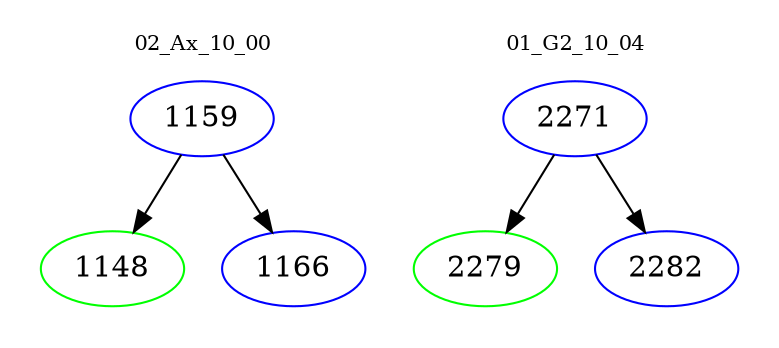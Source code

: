 digraph{
subgraph cluster_0 {
color = white
label = "02_Ax_10_00";
fontsize=10;
T0_1159 [label="1159", color="blue"]
T0_1159 -> T0_1148 [color="black"]
T0_1148 [label="1148", color="green"]
T0_1159 -> T0_1166 [color="black"]
T0_1166 [label="1166", color="blue"]
}
subgraph cluster_1 {
color = white
label = "01_G2_10_04";
fontsize=10;
T1_2271 [label="2271", color="blue"]
T1_2271 -> T1_2279 [color="black"]
T1_2279 [label="2279", color="green"]
T1_2271 -> T1_2282 [color="black"]
T1_2282 [label="2282", color="blue"]
}
}
